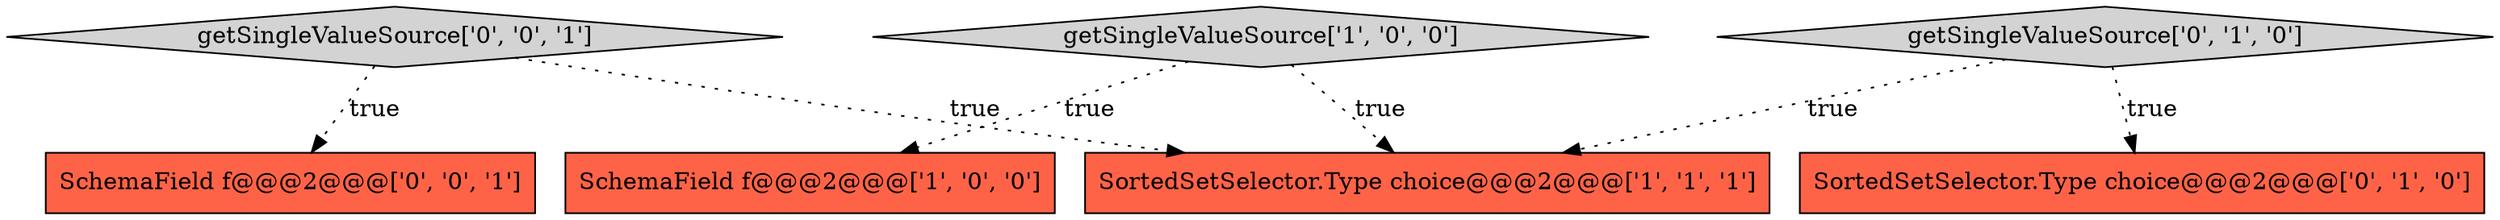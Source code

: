 digraph {
5 [style = filled, label = "SchemaField f@@@2@@@['0', '0', '1']", fillcolor = tomato, shape = box image = "AAA0AAABBB3BBB"];
0 [style = filled, label = "SchemaField f@@@2@@@['1', '0', '0']", fillcolor = tomato, shape = box image = "AAA0AAABBB1BBB"];
2 [style = filled, label = "getSingleValueSource['1', '0', '0']", fillcolor = lightgray, shape = diamond image = "AAA0AAABBB1BBB"];
1 [style = filled, label = "SortedSetSelector.Type choice@@@2@@@['1', '1', '1']", fillcolor = tomato, shape = box image = "AAA0AAABBB1BBB"];
4 [style = filled, label = "getSingleValueSource['0', '1', '0']", fillcolor = lightgray, shape = diamond image = "AAA0AAABBB2BBB"];
3 [style = filled, label = "SortedSetSelector.Type choice@@@2@@@['0', '1', '0']", fillcolor = tomato, shape = box image = "AAA0AAABBB2BBB"];
6 [style = filled, label = "getSingleValueSource['0', '0', '1']", fillcolor = lightgray, shape = diamond image = "AAA0AAABBB3BBB"];
2->0 [style = dotted, label="true"];
4->3 [style = dotted, label="true"];
4->1 [style = dotted, label="true"];
2->1 [style = dotted, label="true"];
6->5 [style = dotted, label="true"];
6->1 [style = dotted, label="true"];
}

